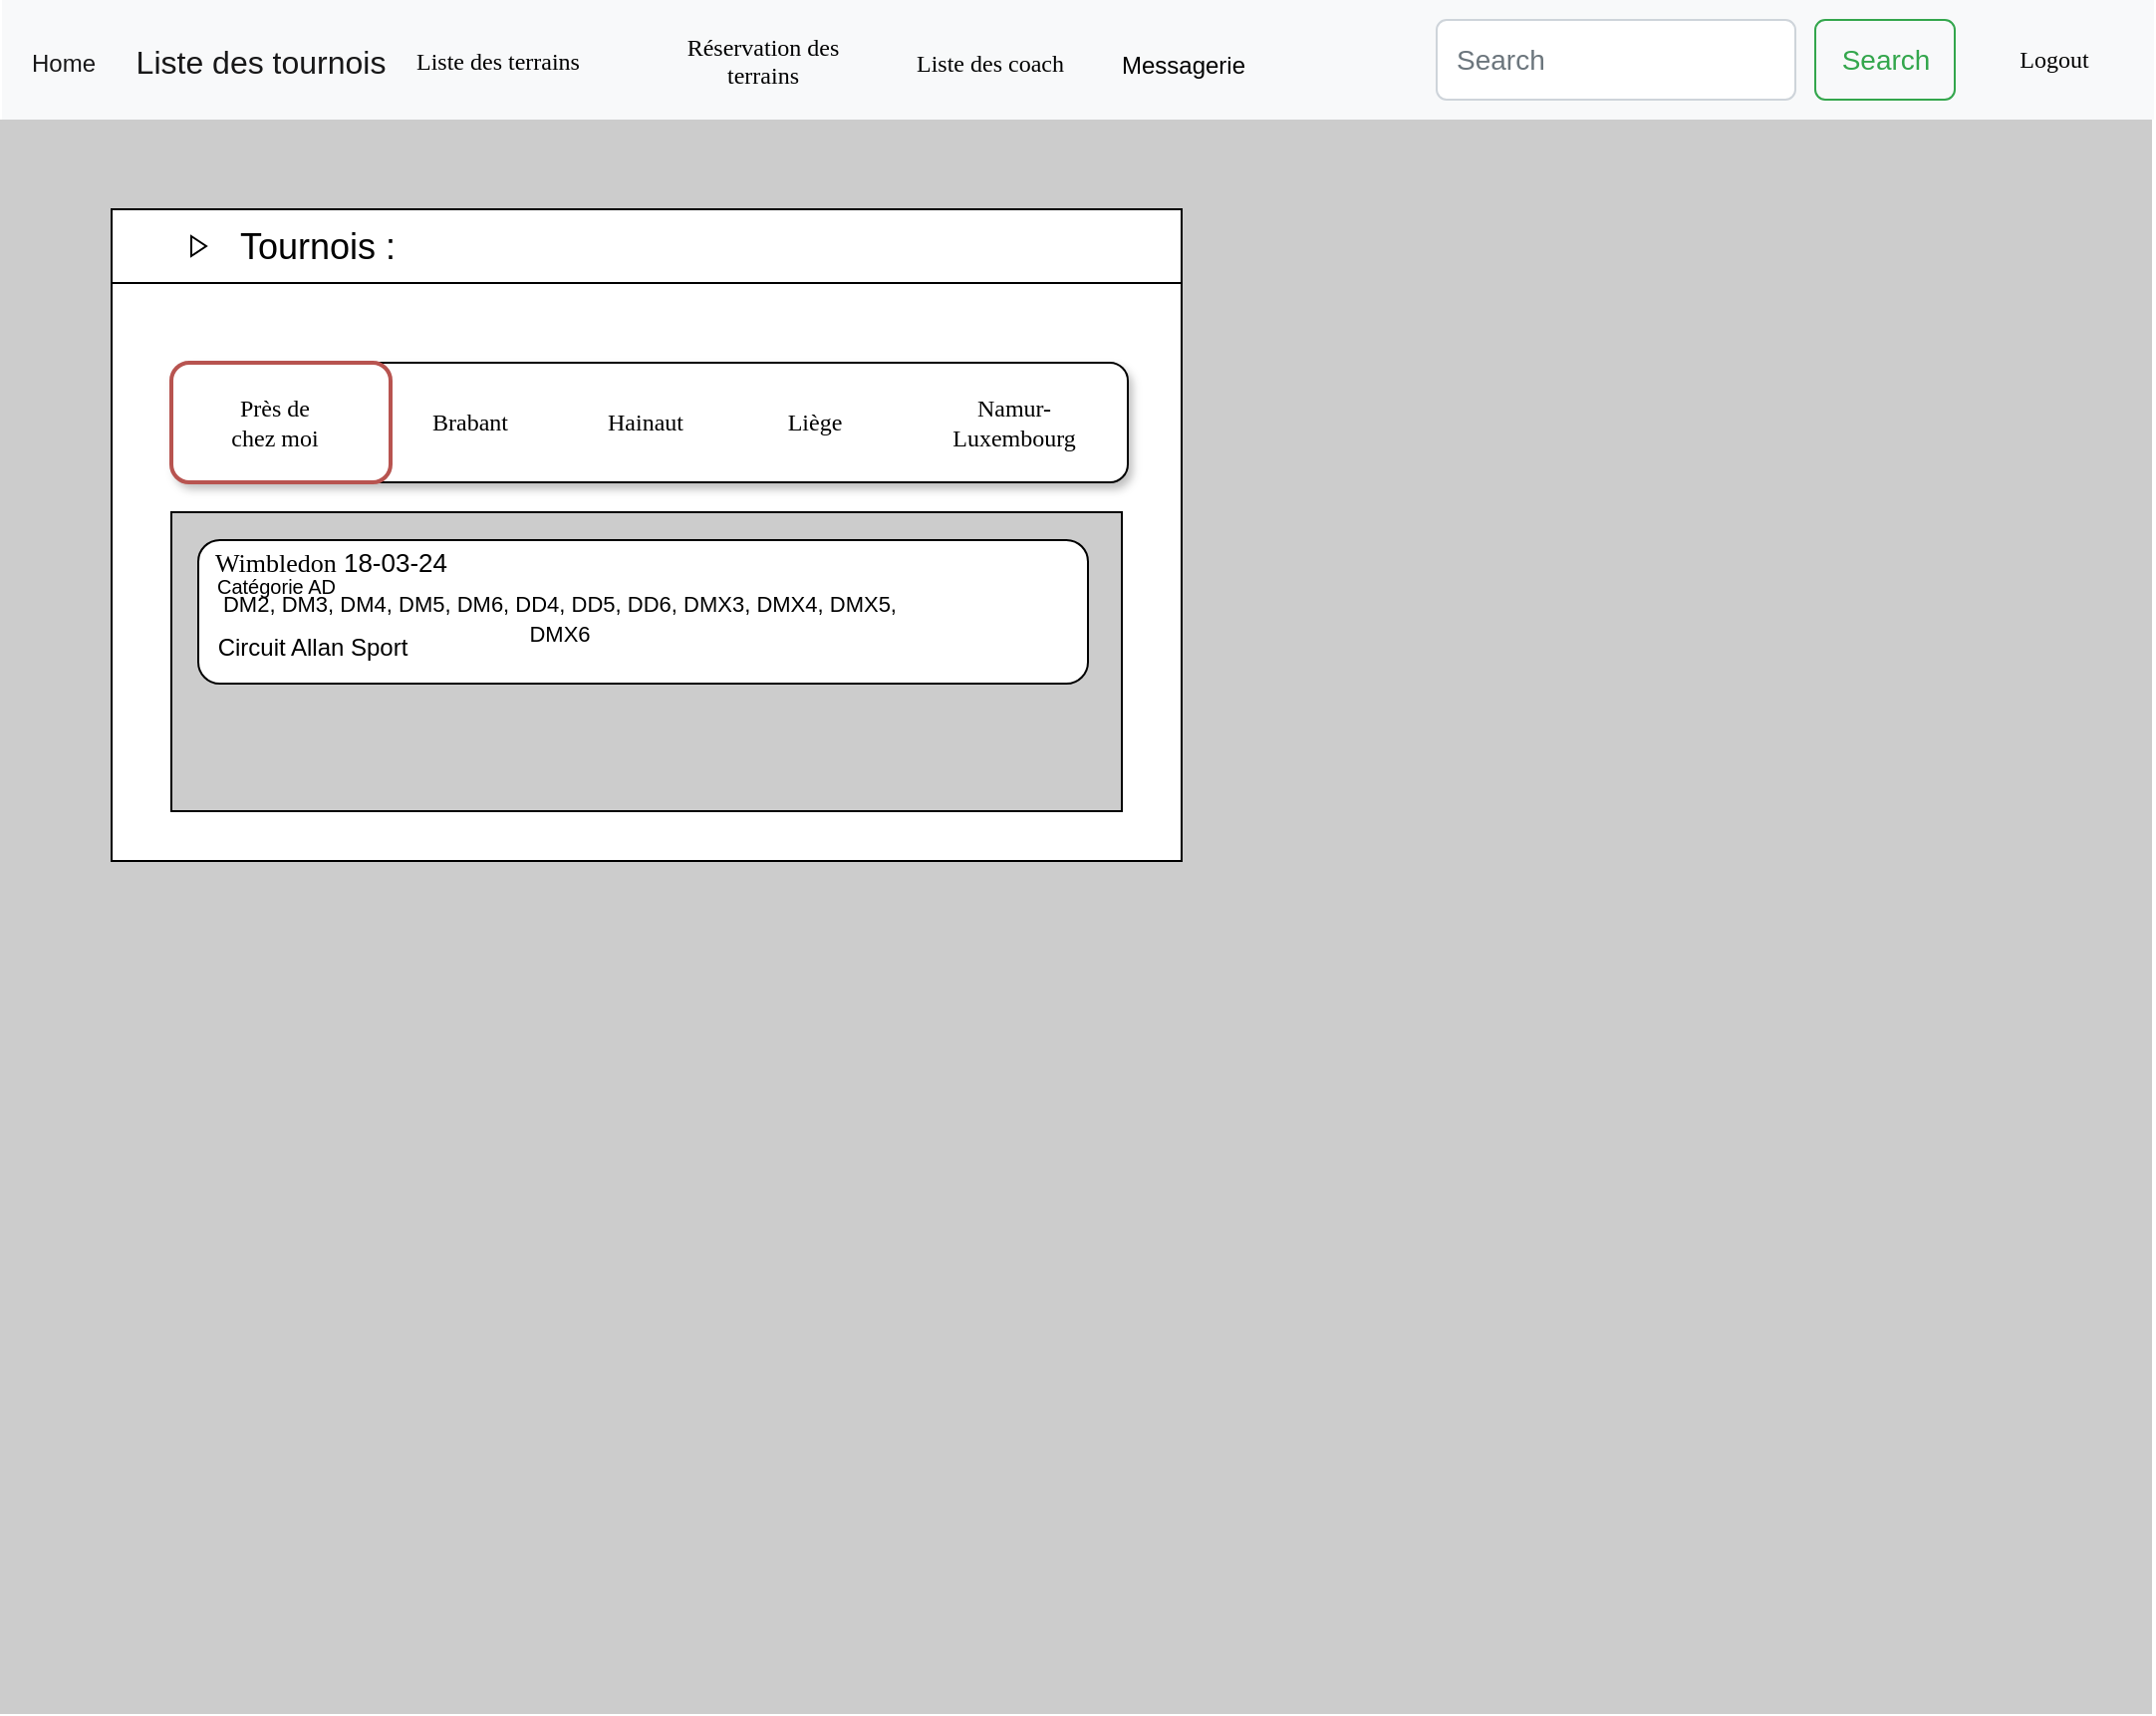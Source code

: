 <mxfile version="24.0.7" type="device">
  <diagram name="Page-1" id="c9db0220-8083-56f3-ca83-edcdcd058819">
    <mxGraphModel dx="1562" dy="2673.5" grid="1" gridSize="10" guides="1" tooltips="1" connect="1" arrows="1" fold="1" page="1" pageScale="1.5" pageWidth="826" pageHeight="1169" background="none" math="0" shadow="0">
      <root>
        <mxCell id="0" style=";html=1;" />
        <mxCell id="1" style=";html=1;" parent="0" />
        <mxCell id="Ttr84EOkdywErjfj4eGt-183" value="" style="rounded=0;whiteSpace=wrap;html=1;fillColor=#CCCCCC;strokeColor=none;" vertex="1" parent="1">
          <mxGeometry x="39" y="-1590" width="1080" height="800" as="geometry" />
        </mxCell>
        <mxCell id="Ttr84EOkdywErjfj4eGt-185" value="Logout" style="text;strokeColor=none;align=center;fillColor=none;html=1;verticalAlign=middle;whiteSpace=wrap;rounded=0;" vertex="1" parent="1">
          <mxGeometry x="1060" y="-1635" width="60" height="30" as="geometry" />
        </mxCell>
        <mxCell id="Ttr84EOkdywErjfj4eGt-186" value="" style="group" vertex="1" connectable="0" parent="1">
          <mxGeometry x="40" y="-1650" width="1080" height="60" as="geometry" />
        </mxCell>
        <mxCell id="Ttr84EOkdywErjfj4eGt-187" value="&lt;font style=&quot;font-size: 12px;&quot;&gt;Home&lt;/font&gt;" style="html=1;shadow=0;dashed=0;fillColor=#F8F9FA;strokeColor=none;fontSize=16;fontColor=#181819;align=left;spacing=15;rounded=0;verticalAlign=middle;fontFamily=Helvetica;" vertex="1" parent="Ttr84EOkdywErjfj4eGt-186">
          <mxGeometry width="1080" height="60" as="geometry" />
        </mxCell>
        <mxCell id="Ttr84EOkdywErjfj4eGt-188" value="Liste des tournois" style="fillColor=none;strokeColor=none;fontSize=16;fontColor=#181819;align=center;rounded=0;verticalAlign=middle;fontFamily=Helvetica;" vertex="1" parent="Ttr84EOkdywErjfj4eGt-187">
          <mxGeometry width="100" height="40" relative="1" as="geometry">
            <mxPoint x="80" y="10" as="offset" />
          </mxGeometry>
        </mxCell>
        <mxCell id="Ttr84EOkdywErjfj4eGt-189" value="Search" style="html=1;shadow=0;dashed=0;shape=mxgraph.bootstrap.rrect;rSize=5;fontSize=14;fontColor=#33A64C;strokeColor=#33A64C;fillColor=none;rounded=0;align=center;verticalAlign=middle;fontFamily=Helvetica;" vertex="1" parent="Ttr84EOkdywErjfj4eGt-187">
          <mxGeometry x="1" width="70" height="40" relative="1" as="geometry">
            <mxPoint x="-170" y="10" as="offset" />
          </mxGeometry>
        </mxCell>
        <mxCell id="Ttr84EOkdywErjfj4eGt-190" value="Search" style="html=1;shadow=0;dashed=0;shape=mxgraph.bootstrap.rrect;rSize=5;fontSize=14;fontColor=#6C767D;strokeColor=#CED4DA;fillColor=#ffffff;align=left;spacing=10;rounded=0;verticalAlign=middle;fontFamily=Helvetica;" vertex="1" parent="Ttr84EOkdywErjfj4eGt-187">
          <mxGeometry x="1" width="180" height="40" relative="1" as="geometry">
            <mxPoint x="-360" y="10" as="offset" />
          </mxGeometry>
        </mxCell>
        <mxCell id="Ttr84EOkdywErjfj4eGt-191" value="&lt;font style=&quot;font-size: 12px;&quot; face=&quot;Verdana&quot;&gt;Réservation des terrains&lt;/font&gt;" style="text;strokeColor=none;align=center;fillColor=none;html=1;verticalAlign=top;whiteSpace=wrap;rounded=0;" vertex="1" parent="Ttr84EOkdywErjfj4eGt-187">
          <mxGeometry x="327" y="10" width="110" height="30" as="geometry" />
        </mxCell>
        <mxCell id="Ttr84EOkdywErjfj4eGt-192" value="&lt;font style=&quot;font-size: 12px;&quot;&gt;Messagerie&lt;/font&gt;" style="text;strokeColor=none;align=center;fillColor=none;html=1;verticalAlign=top;whiteSpace=wrap;rounded=0;fontSize=14;" vertex="1" parent="Ttr84EOkdywErjfj4eGt-187">
          <mxGeometry x="558" y="17" width="70" height="30" as="geometry" />
        </mxCell>
        <mxCell id="Ttr84EOkdywErjfj4eGt-193" value="&lt;div style=&quot;&quot; align=&quot;left&quot;&gt;&lt;font style=&quot;font-size: 12px;&quot; face=&quot;Verdana&quot;&gt;Liste des terrains&lt;br&gt;&lt;/font&gt;&lt;/div&gt;" style="text;strokeColor=none;align=left;fillColor=none;html=1;verticalAlign=top;whiteSpace=wrap;rounded=0;" vertex="1" parent="Ttr84EOkdywErjfj4eGt-187">
          <mxGeometry x="206" y="17" width="120" height="30" as="geometry" />
        </mxCell>
        <mxCell id="Ttr84EOkdywErjfj4eGt-194" value="&lt;font style=&quot;font-size: 12px;&quot; face=&quot;Verdana&quot;&gt;Liste des coach&lt;/font&gt;" style="text;strokeColor=none;align=center;fillColor=none;html=1;verticalAlign=middle;whiteSpace=wrap;rounded=0;" vertex="1" parent="Ttr84EOkdywErjfj4eGt-187">
          <mxGeometry x="446" y="17" width="100" height="30" as="geometry" />
        </mxCell>
        <mxCell id="Ttr84EOkdywErjfj4eGt-195" value="&lt;font face=&quot;Verdana&quot;&gt;Logout&lt;/font&gt;" style="text;strokeColor=none;align=center;fillColor=none;html=1;verticalAlign=middle;whiteSpace=wrap;rounded=0;" vertex="1" parent="Ttr84EOkdywErjfj4eGt-186">
          <mxGeometry x="1000" y="15" width="60" height="30" as="geometry" />
        </mxCell>
        <mxCell id="Ttr84EOkdywErjfj4eGt-228" value="" style="group" vertex="1" connectable="0" parent="1">
          <mxGeometry x="95" y="-1545" width="537" height="327" as="geometry" />
        </mxCell>
        <mxCell id="Ttr84EOkdywErjfj4eGt-220" value="" style="group" vertex="1" connectable="0" parent="Ttr84EOkdywErjfj4eGt-228">
          <mxGeometry width="537" height="37" as="geometry" />
        </mxCell>
        <mxCell id="Ttr84EOkdywErjfj4eGt-128" value="" style="whiteSpace=wrap;html=1;" vertex="1" parent="Ttr84EOkdywErjfj4eGt-220">
          <mxGeometry width="537" height="37" as="geometry" />
        </mxCell>
        <mxCell id="Ttr84EOkdywErjfj4eGt-159" value="" style="group" vertex="1" connectable="0" parent="Ttr84EOkdywErjfj4eGt-220">
          <mxGeometry x="40" y="3.5" width="107" height="30" as="geometry" />
        </mxCell>
        <mxCell id="Ttr84EOkdywErjfj4eGt-219" value="" style="group" vertex="1" connectable="0" parent="Ttr84EOkdywErjfj4eGt-159">
          <mxGeometry width="107" height="30" as="geometry" />
        </mxCell>
        <mxCell id="Ttr84EOkdywErjfj4eGt-129" value="&lt;font style=&quot;font-size: 18px;&quot;&gt;Tournois :&lt;/font&gt;" style="text;strokeColor=none;align=center;fillColor=none;html=1;verticalAlign=middle;whiteSpace=wrap;rounded=0;" vertex="1" parent="Ttr84EOkdywErjfj4eGt-219">
          <mxGeometry x="20" width="87" height="30" as="geometry" />
        </mxCell>
        <mxCell id="Ttr84EOkdywErjfj4eGt-132" value="" style="triangle;whiteSpace=wrap;html=1;" vertex="1" parent="Ttr84EOkdywErjfj4eGt-219">
          <mxGeometry y="10" width="7.5" height="10" as="geometry" />
        </mxCell>
        <mxCell id="Ttr84EOkdywErjfj4eGt-226" value="" style="group" vertex="1" connectable="0" parent="Ttr84EOkdywErjfj4eGt-228">
          <mxGeometry y="37" width="537" height="290" as="geometry" />
        </mxCell>
        <mxCell id="Ttr84EOkdywErjfj4eGt-224" value="" style="group" vertex="1" connectable="0" parent="Ttr84EOkdywErjfj4eGt-226">
          <mxGeometry width="537" height="290" as="geometry" />
        </mxCell>
        <mxCell id="Ttr84EOkdywErjfj4eGt-131" value="" style="whiteSpace=wrap;html=1;" vertex="1" parent="Ttr84EOkdywErjfj4eGt-224">
          <mxGeometry width="537" height="290" as="geometry" />
        </mxCell>
        <mxCell id="Ttr84EOkdywErjfj4eGt-157" value="" style="group" vertex="1" connectable="0" parent="Ttr84EOkdywErjfj4eGt-224">
          <mxGeometry x="50" y="40" width="480" height="60" as="geometry" />
        </mxCell>
        <mxCell id="Ttr84EOkdywErjfj4eGt-223" value="" style="group" vertex="1" connectable="0" parent="Ttr84EOkdywErjfj4eGt-157">
          <mxGeometry x="-20" width="480" height="60" as="geometry" />
        </mxCell>
        <mxCell id="Ttr84EOkdywErjfj4eGt-222" value="" style="group" vertex="1" connectable="0" parent="Ttr84EOkdywErjfj4eGt-223">
          <mxGeometry width="480" height="60" as="geometry" />
        </mxCell>
        <mxCell id="Ttr84EOkdywErjfj4eGt-133" value="" style="rounded=1;whiteSpace=wrap;html=1;shadow=1;glass=0;" vertex="1" parent="Ttr84EOkdywErjfj4eGt-222">
          <mxGeometry width="480" height="60" as="geometry" />
        </mxCell>
        <mxCell id="Ttr84EOkdywErjfj4eGt-221" value="" style="group" vertex="1" connectable="0" parent="Ttr84EOkdywErjfj4eGt-222">
          <mxGeometry x="22" y="15" width="446" height="30" as="geometry" />
        </mxCell>
        <mxCell id="Ttr84EOkdywErjfj4eGt-134" value="&lt;font face=&quot;Verdana&quot;&gt;Brabant&lt;/font&gt;" style="text;strokeColor=none;align=center;fillColor=none;html=1;verticalAlign=middle;whiteSpace=wrap;rounded=0;" vertex="1" parent="Ttr84EOkdywErjfj4eGt-221">
          <mxGeometry x="98" width="60" height="30" as="geometry" />
        </mxCell>
        <mxCell id="Ttr84EOkdywErjfj4eGt-135" value="&lt;font face=&quot;Verdana&quot;&gt;Hainaut&lt;/font&gt;" style="text;strokeColor=none;align=center;fillColor=none;html=1;verticalAlign=middle;whiteSpace=wrap;rounded=0;" vertex="1" parent="Ttr84EOkdywErjfj4eGt-221">
          <mxGeometry x="186" width="60" height="30" as="geometry" />
        </mxCell>
        <mxCell id="Ttr84EOkdywErjfj4eGt-136" value="&lt;font face=&quot;Verdana&quot;&gt;Liège&lt;/font&gt;" style="text;strokeColor=none;align=center;fillColor=none;html=1;verticalAlign=middle;whiteSpace=wrap;rounded=0;" vertex="1" parent="Ttr84EOkdywErjfj4eGt-221">
          <mxGeometry x="271" width="60" height="30" as="geometry" />
        </mxCell>
        <mxCell id="Ttr84EOkdywErjfj4eGt-137" value="&lt;font face=&quot;Verdana&quot;&gt;Namur-Luxembourg&lt;/font&gt;" style="text;strokeColor=none;align=center;fillColor=none;html=1;verticalAlign=middle;whiteSpace=wrap;rounded=0;" vertex="1" parent="Ttr84EOkdywErjfj4eGt-221">
          <mxGeometry x="356" width="90" height="30" as="geometry" />
        </mxCell>
        <mxCell id="Ttr84EOkdywErjfj4eGt-138" value="&lt;font face=&quot;Verdana&quot;&gt;Près de chez moi&lt;/font&gt;" style="text;strokeColor=none;align=center;fillColor=none;html=1;verticalAlign=middle;whiteSpace=wrap;rounded=0;" vertex="1" parent="Ttr84EOkdywErjfj4eGt-221">
          <mxGeometry width="60" height="30" as="geometry" />
        </mxCell>
        <mxCell id="Ttr84EOkdywErjfj4eGt-176" value="" style="rounded=1;whiteSpace=wrap;html=1;align=center;verticalAlign=middle;fontFamily=Helvetica;fontSize=12;fillColor=none;strokeWidth=2;glass=1;strokeColor=#b85450;" vertex="1" parent="Ttr84EOkdywErjfj4eGt-223">
          <mxGeometry width="110" height="60" as="geometry" />
        </mxCell>
        <mxCell id="Ttr84EOkdywErjfj4eGt-225" value="" style="group" vertex="1" connectable="0" parent="Ttr84EOkdywErjfj4eGt-226">
          <mxGeometry x="30" y="115" width="477" height="150" as="geometry" />
        </mxCell>
        <mxCell id="Ttr84EOkdywErjfj4eGt-247" value="" style="group" vertex="1" connectable="0" parent="Ttr84EOkdywErjfj4eGt-225">
          <mxGeometry width="477" height="150" as="geometry" />
        </mxCell>
        <mxCell id="Ttr84EOkdywErjfj4eGt-173" value="" style="whiteSpace=wrap;html=1;rounded=0;align=center;verticalAlign=middle;fontFamily=Helvetica;fontSize=12;fontColor=default;fillColor=#CCCCCC;" vertex="1" parent="Ttr84EOkdywErjfj4eGt-247">
          <mxGeometry width="477" height="150" as="geometry" />
        </mxCell>
        <mxCell id="Ttr84EOkdywErjfj4eGt-246" value="" style="group" vertex="1" connectable="0" parent="Ttr84EOkdywErjfj4eGt-247">
          <mxGeometry x="13.5" y="18" width="446.5" height="72" as="geometry" />
        </mxCell>
        <mxCell id="Ttr84EOkdywErjfj4eGt-248" value="" style="group" vertex="1" connectable="0" parent="Ttr84EOkdywErjfj4eGt-246">
          <mxGeometry y="-4" width="446.5" height="72" as="geometry" />
        </mxCell>
        <mxCell id="Ttr84EOkdywErjfj4eGt-239" value="" style="rounded=1;whiteSpace=wrap;html=1;align=center;verticalAlign=middle;fontFamily=Helvetica;fontSize=12;fontColor=default;fillColor=#FFFFFF;" vertex="1" parent="Ttr84EOkdywErjfj4eGt-248">
          <mxGeometry width="446.5" height="72" as="geometry" />
        </mxCell>
        <mxCell id="Ttr84EOkdywErjfj4eGt-245" value="" style="group" vertex="1" connectable="0" parent="Ttr84EOkdywErjfj4eGt-248">
          <mxGeometry x="6.5" width="350" height="59" as="geometry" />
        </mxCell>
        <mxCell id="Ttr84EOkdywErjfj4eGt-240" value="&lt;div style=&quot;font-size: 13px;&quot; align=&quot;left&quot;&gt;&lt;font style=&quot;font-size: 13px;&quot; face=&quot;Verdana&quot;&gt;Wimbledon&lt;/font&gt;&lt;font style=&quot;font-size: 13px;&quot;&gt; 18-03-24&lt;/font&gt;&lt;/div&gt;" style="text;strokeColor=none;align=left;fillColor=none;html=1;verticalAlign=middle;whiteSpace=wrap;rounded=0;fontFamily=Helvetica;fontSize=12;fontColor=default;" vertex="1" parent="Ttr84EOkdywErjfj4eGt-245">
          <mxGeometry width="130" height="22" as="geometry" />
        </mxCell>
        <mxCell id="Ttr84EOkdywErjfj4eGt-242" value="&lt;div align=&quot;left&quot;&gt;&lt;font style=&quot;font-size: 10px;&quot;&gt;Catégorie AD&lt;/font&gt;&lt;/div&gt;" style="text;strokeColor=none;align=left;fillColor=none;html=1;verticalAlign=middle;whiteSpace=wrap;rounded=0;fontFamily=Helvetica;fontSize=12;fontColor=default;" vertex="1" parent="Ttr84EOkdywErjfj4eGt-245">
          <mxGeometry x="1" y="16" width="70" height="14" as="geometry" />
        </mxCell>
        <mxCell id="Ttr84EOkdywErjfj4eGt-243" value="&lt;font style=&quot;font-size: 11px;&quot;&gt;DM2, DM3, DM4, DM5, DM6, DD4, DD5, DD6, DMX3, DMX4, DMX5, DMX6&lt;/font&gt;" style="text;strokeColor=none;align=center;fillColor=none;html=1;verticalAlign=middle;whiteSpace=wrap;rounded=0;fontFamily=Helvetica;fontSize=12;fontColor=default;" vertex="1" parent="Ttr84EOkdywErjfj4eGt-245">
          <mxGeometry y="35" width="350" height="8" as="geometry" />
        </mxCell>
        <mxCell id="Ttr84EOkdywErjfj4eGt-244" value="Circuit Allan Sport" style="text;strokeColor=none;align=center;fillColor=none;html=1;verticalAlign=middle;whiteSpace=wrap;rounded=0;fontFamily=Helvetica;fontSize=12;fontColor=default;" vertex="1" parent="Ttr84EOkdywErjfj4eGt-245">
          <mxGeometry x="1" y="49" width="100" height="10" as="geometry" />
        </mxCell>
      </root>
    </mxGraphModel>
  </diagram>
</mxfile>
